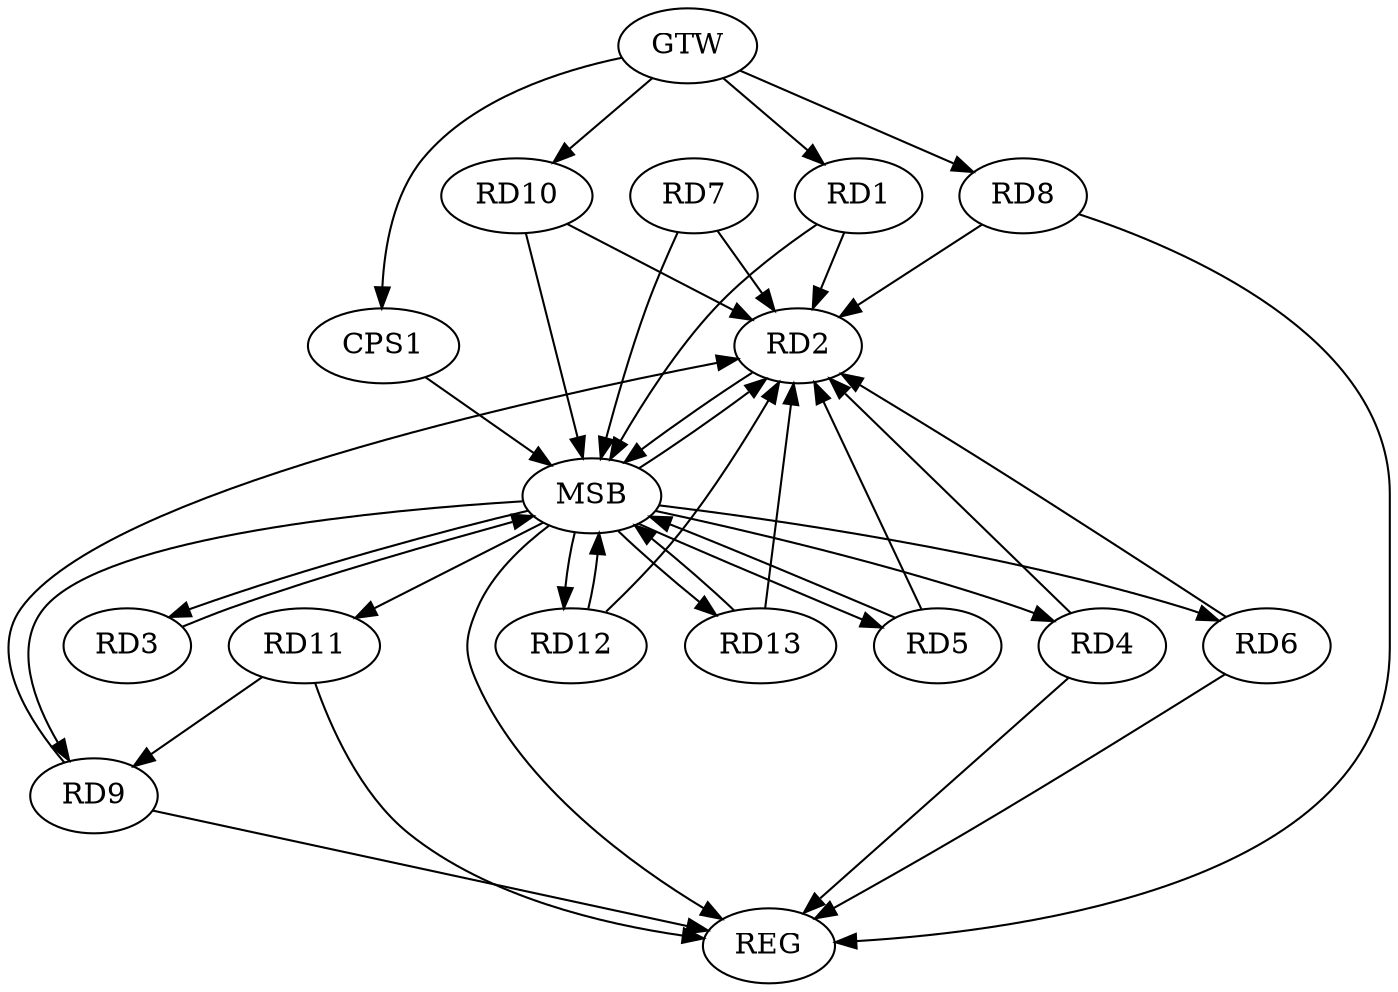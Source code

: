 strict digraph G {
  RD1 [ label="RD1" ];
  RD2 [ label="RD2" ];
  RD3 [ label="RD3" ];
  RD4 [ label="RD4" ];
  RD5 [ label="RD5" ];
  RD6 [ label="RD6" ];
  RD7 [ label="RD7" ];
  RD8 [ label="RD8" ];
  RD9 [ label="RD9" ];
  RD10 [ label="RD10" ];
  RD11 [ label="RD11" ];
  RD12 [ label="RD12" ];
  RD13 [ label="RD13" ];
  CPS1 [ label="CPS1" ];
  GTW [ label="GTW" ];
  REG [ label="REG" ];
  MSB [ label="MSB" ];
  RD6 -> RD2;
  RD8 -> RD2;
  RD11 -> RD9;
  GTW -> RD1;
  GTW -> RD8;
  GTW -> RD10;
  GTW -> CPS1;
  RD4 -> REG;
  RD6 -> REG;
  RD8 -> REG;
  RD9 -> REG;
  RD11 -> REG;
  RD1 -> MSB;
  MSB -> RD2;
  MSB -> RD3;
  MSB -> RD5;
  MSB -> RD12;
  MSB -> REG;
  RD2 -> MSB;
  RD3 -> MSB;
  MSB -> RD9;
  RD5 -> MSB;
  MSB -> RD6;
  MSB -> RD11;
  RD7 -> MSB;
  RD10 -> MSB;
  MSB -> RD4;
  RD12 -> MSB;
  RD13 -> MSB;
  CPS1 -> MSB;
  MSB -> RD13;
  RD4 -> RD2;
  RD9 -> RD2;
  RD12 -> RD2;
  RD1 -> RD2;
  RD5 -> RD2;
  RD7 -> RD2;
  RD10 -> RD2;
  RD13 -> RD2;
}
